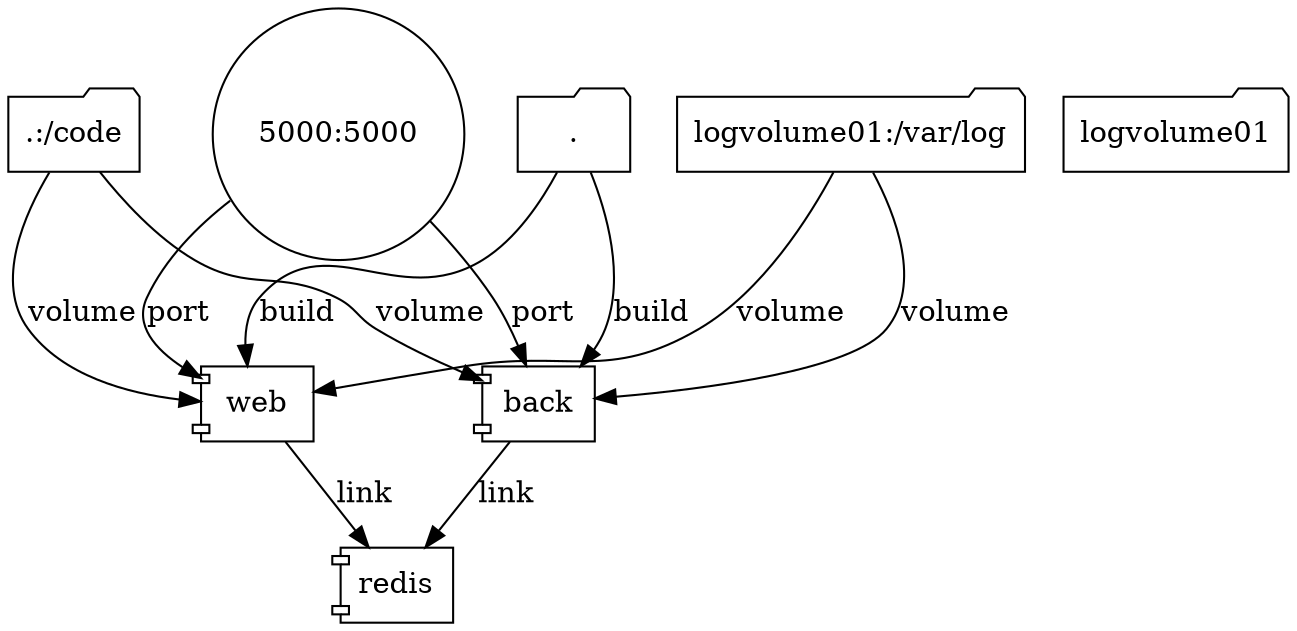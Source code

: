 digraph docker_compose {
	"."->"web"[ label=build ];
	"5000:5000"->"web"[ label=port ];
	".:/code"->"web"[ label=volume ];
	"logvolume01:/var/log"->"web"[ label=volume ];
	"web"->"redis"[ label=link ];
	"."->"back"[ label=build ];
	"5000:5000"->"back"[ label=port ];
	".:/code"->"back"[ label=volume ];
	"logvolume01:/var/log"->"back"[ label=volume ];
	"back"->"redis"[ label=link ];
	"." [ shape=folder ];
	".:/code" [ shape=folder ];
	"5000:5000" [ shape=circle ];
	"back" [ shape=component ];
	"logvolume01" [ shape=folder ];
	"logvolume01:/var/log" [ shape=folder ];
	"redis" [ shape=component ];
	"web" [ shape=component ];

}
